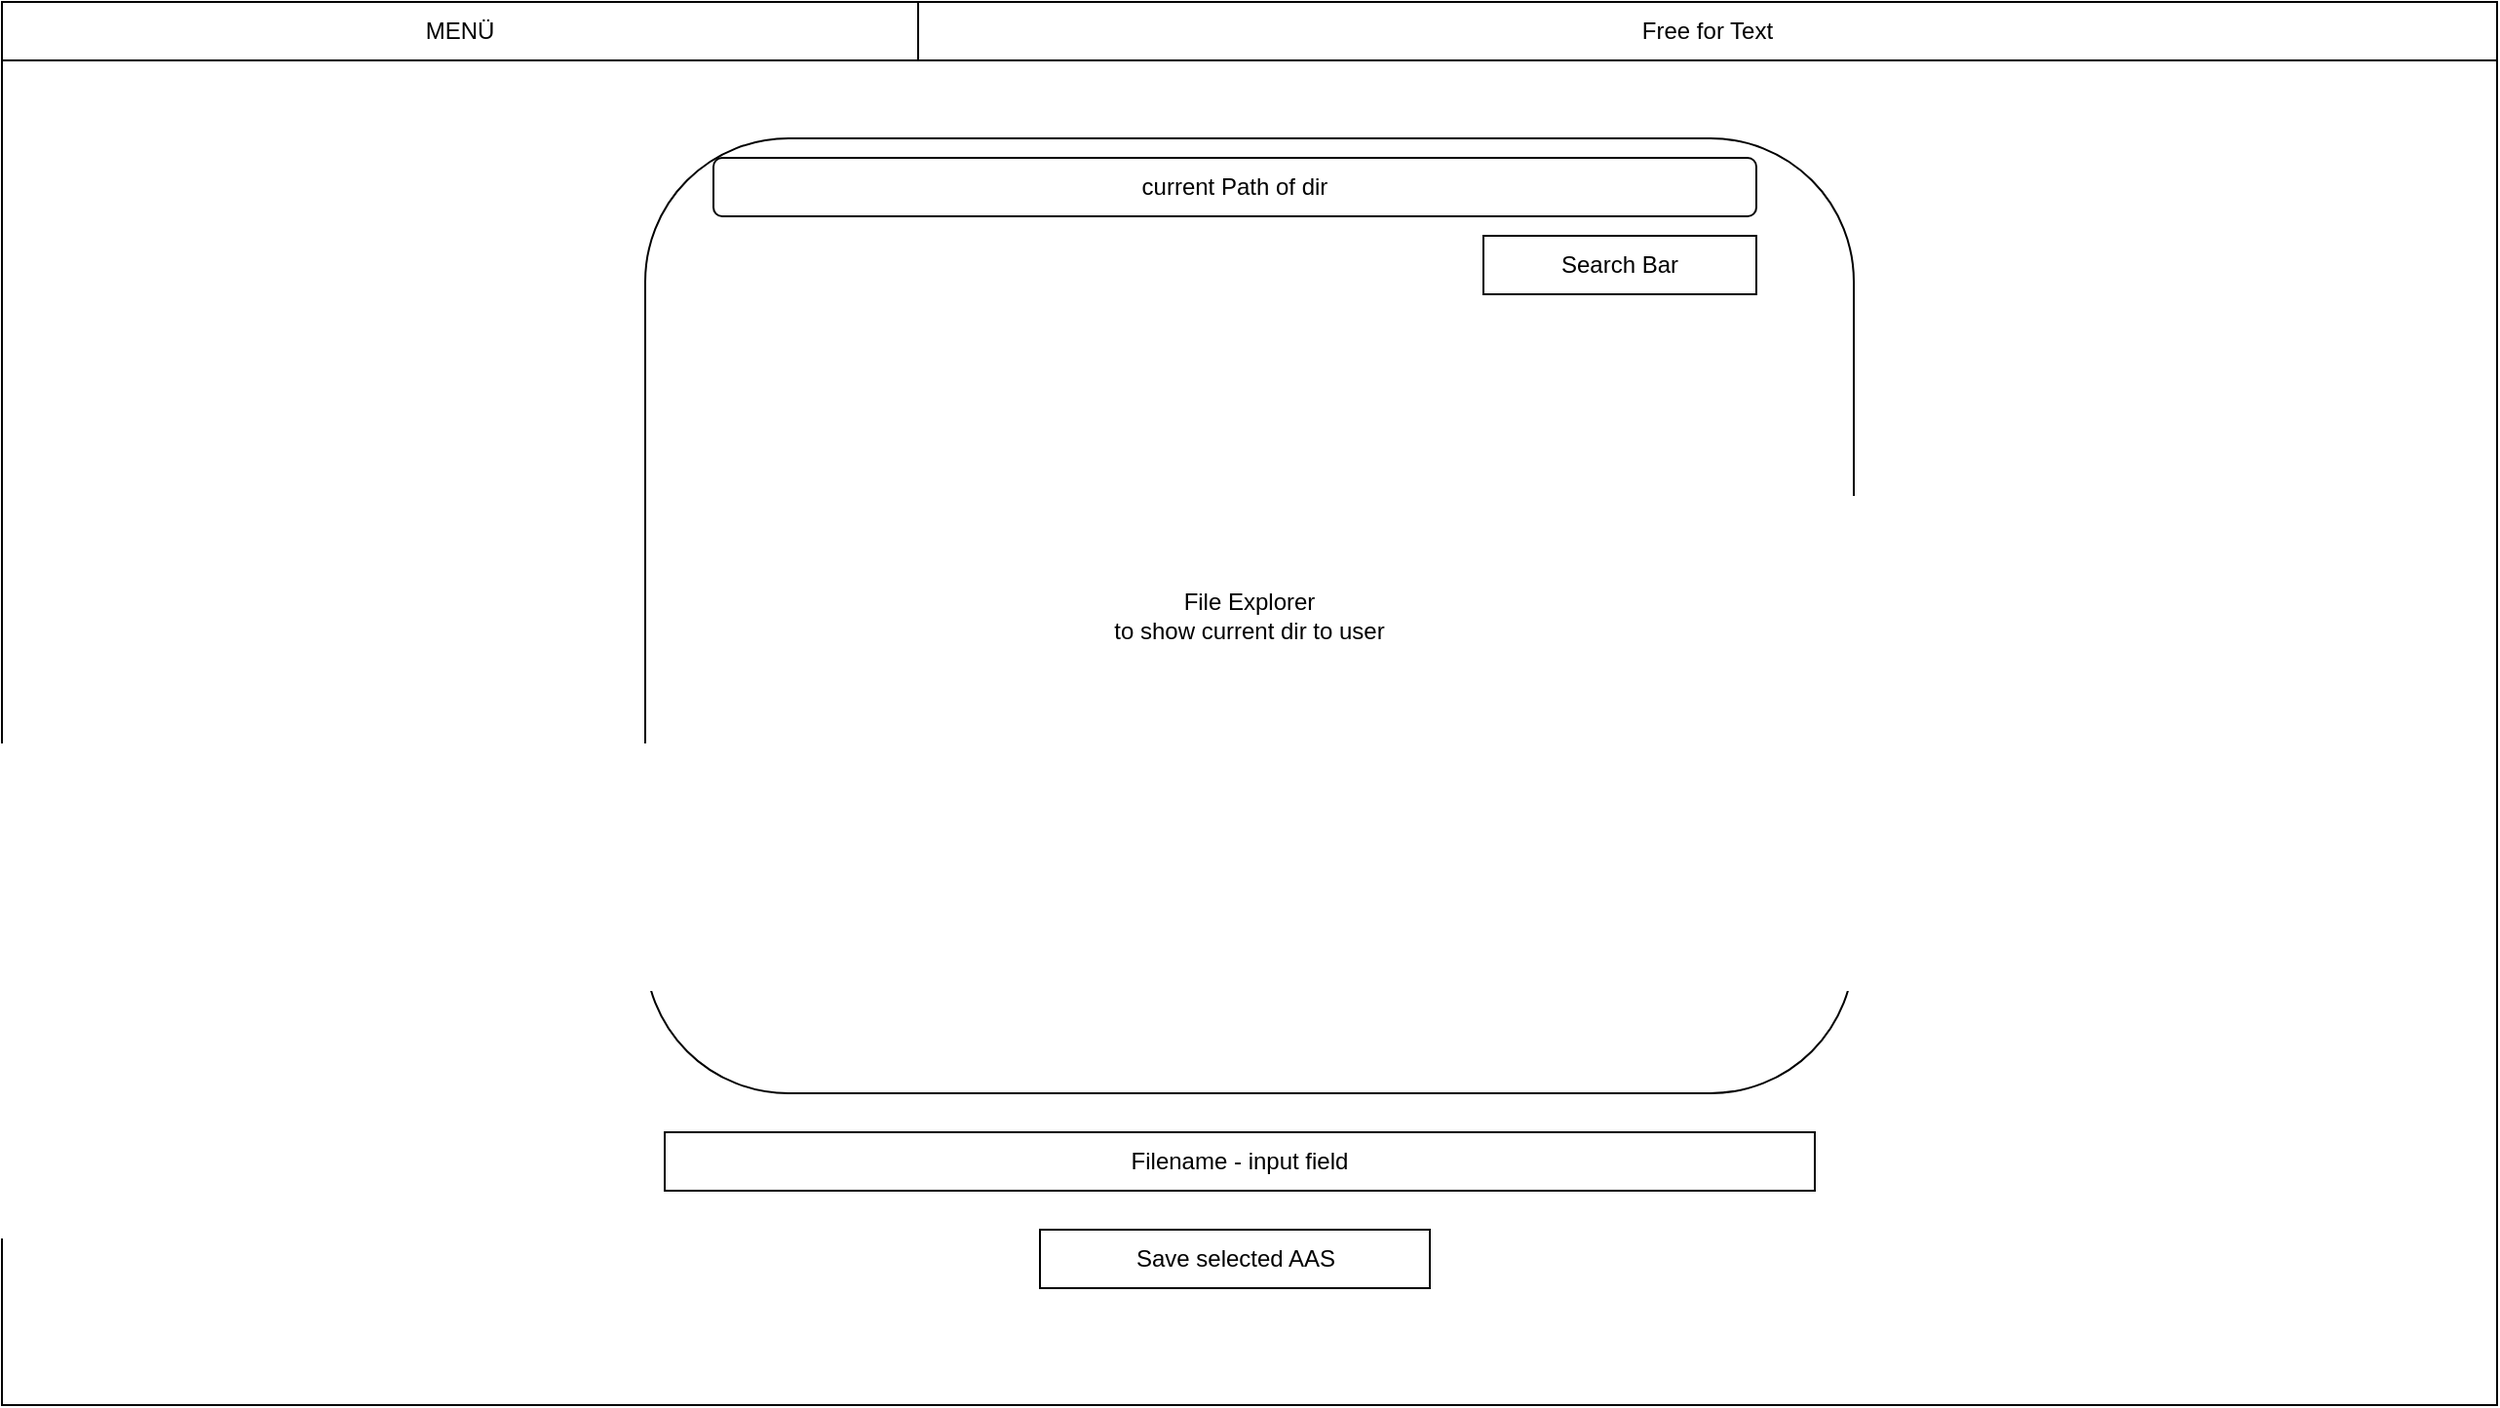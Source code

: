 <mxfile version="22.0.2" type="device">
  <diagram name="Page-1" id="D7hvDBeQCgrzWOwhlF8H">
    <mxGraphModel dx="2183" dy="1024" grid="1" gridSize="10" guides="1" tooltips="1" connect="1" arrows="1" fold="1" page="0" pageScale="1" pageWidth="1169" pageHeight="827" math="0" shadow="0">
      <root>
        <mxCell id="0" />
        <mxCell id="1" parent="0" />
        <mxCell id="XlfJM_QAs5aqK0XGVi1S-2" value="" style="rounded=0;whiteSpace=wrap;html=1;" parent="1" vertex="1">
          <mxGeometry x="-300" y="280" width="1280" height="720" as="geometry" />
        </mxCell>
        <mxCell id="XlfJM_QAs5aqK0XGVi1S-3" value="MENÜ" style="rounded=0;whiteSpace=wrap;html=1;" parent="1" vertex="1">
          <mxGeometry x="-300" y="280" width="470" height="30" as="geometry" />
        </mxCell>
        <mxCell id="XlfJM_QAs5aqK0XGVi1S-4" value="Free for Text" style="rounded=0;whiteSpace=wrap;html=1;" parent="1" vertex="1">
          <mxGeometry x="170" y="280" width="810" height="30" as="geometry" />
        </mxCell>
        <mxCell id="XlfJM_QAs5aqK0XGVi1S-6" value="File Explorer&lt;br&gt;to show current dir to user" style="rounded=1;whiteSpace=wrap;html=1;" parent="1" vertex="1">
          <mxGeometry x="30" y="350" width="620" height="490" as="geometry" />
        </mxCell>
        <mxCell id="XlfJM_QAs5aqK0XGVi1S-8" value="Search Bar" style="rounded=0;whiteSpace=wrap;html=1;" parent="1" vertex="1">
          <mxGeometry x="460" y="400" width="140" height="30" as="geometry" />
        </mxCell>
        <mxCell id="XlfJM_QAs5aqK0XGVi1S-9" value="Save selected AAS" style="rounded=0;whiteSpace=wrap;html=1;" parent="1" vertex="1">
          <mxGeometry x="232.5" y="910" width="200" height="30" as="geometry" />
        </mxCell>
        <mxCell id="XlfJM_QAs5aqK0XGVi1S-10" value="current Path of dir" style="rounded=1;whiteSpace=wrap;html=1;" parent="1" vertex="1">
          <mxGeometry x="65" y="360" width="535" height="30" as="geometry" />
        </mxCell>
        <mxCell id="yIEJorFvAX6SHgUZGXe4-1" value="Filename - input field" style="rounded=0;whiteSpace=wrap;html=1;" vertex="1" parent="1">
          <mxGeometry x="40" y="860" width="590" height="30" as="geometry" />
        </mxCell>
      </root>
    </mxGraphModel>
  </diagram>
</mxfile>
